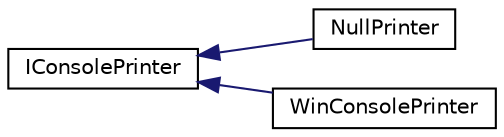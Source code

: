 digraph "Graphical Class Hierarchy"
{
 // LATEX_PDF_SIZE
  edge [fontname="Helvetica",fontsize="10",labelfontname="Helvetica",labelfontsize="10"];
  node [fontname="Helvetica",fontsize="10",shape=record];
  rankdir="LR";
  Node0 [label="IConsolePrinter",height=0.2,width=0.4,color="black", fillcolor="white", style="filled",URL="$class_i_console_printer.html",tooltip=" "];
  Node0 -> Node1 [dir="back",color="midnightblue",fontsize="10",style="solid",fontname="Helvetica"];
  Node1 [label="NullPrinter",height=0.2,width=0.4,color="black", fillcolor="white", style="filled",URL="$class_null_printer.html",tooltip=" "];
  Node0 -> Node2 [dir="back",color="midnightblue",fontsize="10",style="solid",fontname="Helvetica"];
  Node2 [label="WinConsolePrinter",height=0.2,width=0.4,color="black", fillcolor="white", style="filled",URL="$class_win_console_printer.html",tooltip=" "];
}

